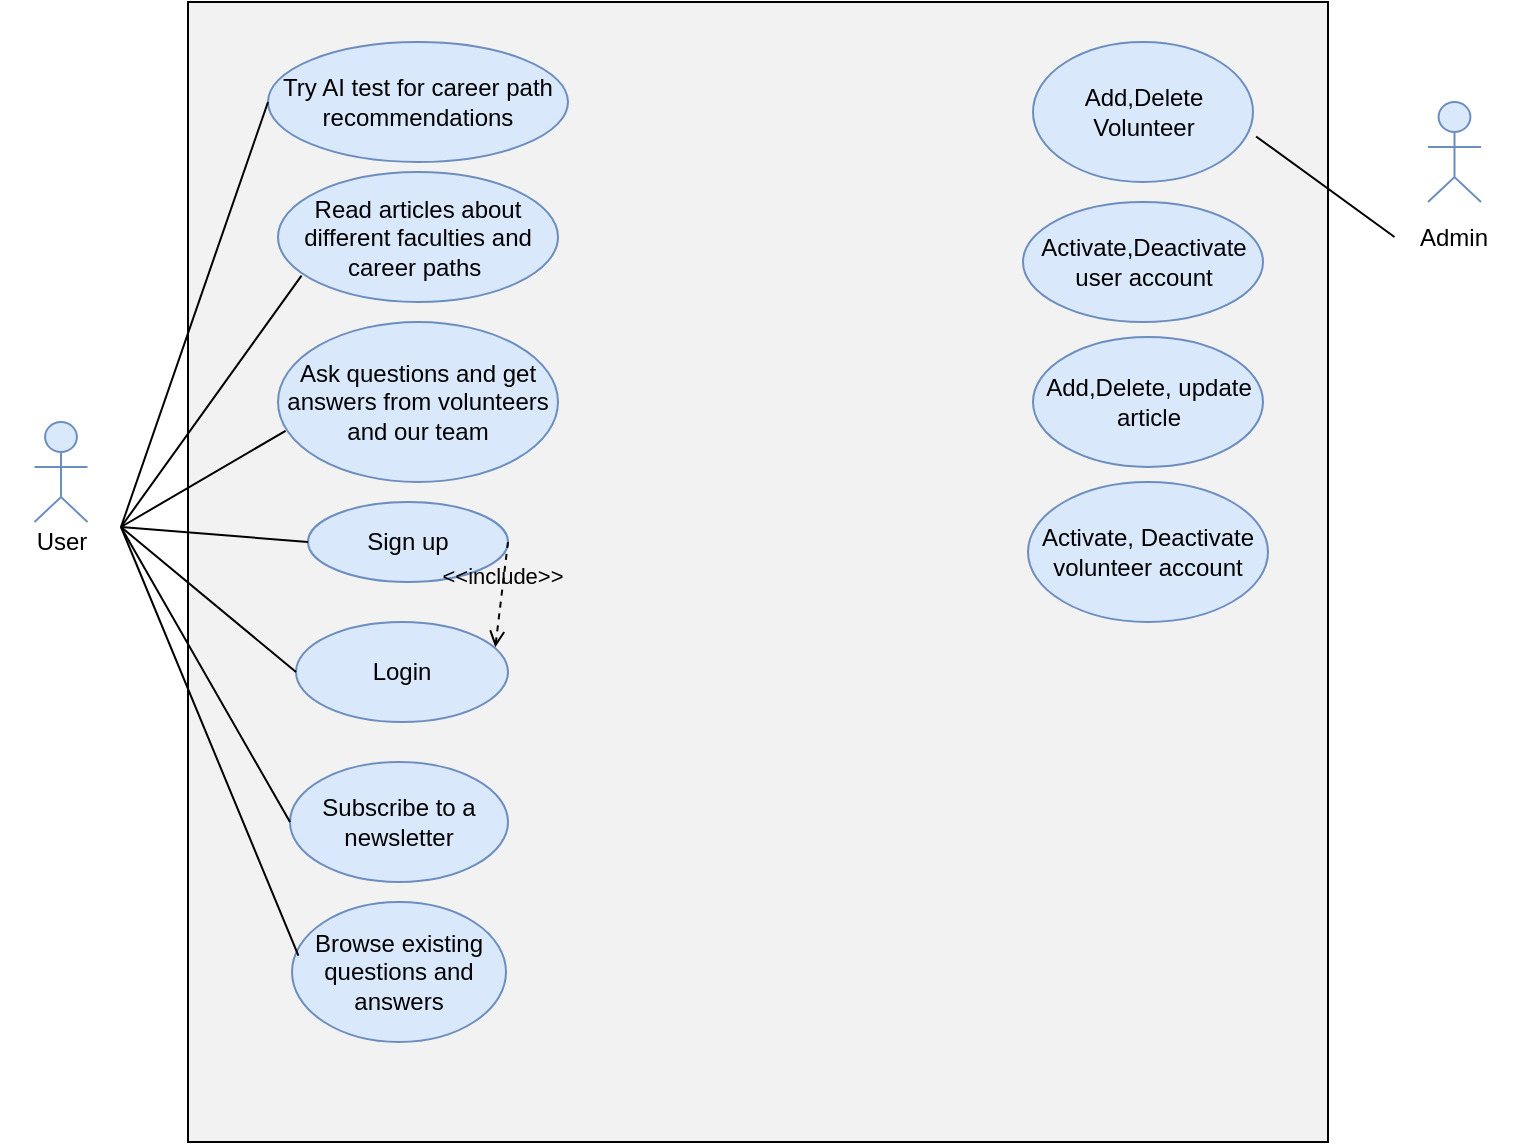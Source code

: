 <mxfile version="24.7.10">
  <diagram name="Page-1" id="U3QiTBUr5mV-H4sWZZAz">
    <mxGraphModel dx="1303" dy="709" grid="1" gridSize="10" guides="1" tooltips="1" connect="1" arrows="1" fold="1" page="1" pageScale="1" pageWidth="850" pageHeight="1100" math="0" shadow="0">
      <root>
        <mxCell id="0" />
        <mxCell id="1" parent="0" />
        <mxCell id="yYFKdarVrOwxy47BEsRJ-1" value="" style="whiteSpace=wrap;html=1;aspect=fixed;fillColor=#F2F2F2;" vertex="1" parent="1">
          <mxGeometry x="150" y="110" width="570" height="570" as="geometry" />
        </mxCell>
        <mxCell id="yYFKdarVrOwxy47BEsRJ-2" value="" style="html=1;outlineConnect=0;whiteSpace=wrap;fillColor=#dae8fc;verticalLabelPosition=bottom;verticalAlign=top;align=center;shape=mxgraph.archimate3.actor;strokeColor=#6c8ebf;" vertex="1" parent="1">
          <mxGeometry x="73.25" y="320" width="26.5" height="50" as="geometry" />
        </mxCell>
        <mxCell id="yYFKdarVrOwxy47BEsRJ-3" value="User" style="text;html=1;align=center;verticalAlign=middle;whiteSpace=wrap;rounded=0;" vertex="1" parent="1">
          <mxGeometry x="56.5" y="365" width="60" height="30" as="geometry" />
        </mxCell>
        <mxCell id="yYFKdarVrOwxy47BEsRJ-5" value="Try AI test for career path recommendations" style="ellipse;whiteSpace=wrap;html=1;fillColor=#dae8fc;strokeColor=#6c8ebf;" vertex="1" parent="1">
          <mxGeometry x="190" y="130" width="150" height="60" as="geometry" />
        </mxCell>
        <mxCell id="yYFKdarVrOwxy47BEsRJ-6" value="Read articles about different faculties and career paths&amp;nbsp;" style="ellipse;whiteSpace=wrap;html=1;fillColor=#dae8fc;strokeColor=#6c8ebf;" vertex="1" parent="1">
          <mxGeometry x="195" y="195" width="140" height="65" as="geometry" />
        </mxCell>
        <mxCell id="yYFKdarVrOwxy47BEsRJ-7" value="Ask questions and get answers from volunteers and our team" style="ellipse;whiteSpace=wrap;html=1;fillColor=#dae8fc;strokeColor=#6c8ebf;" vertex="1" parent="1">
          <mxGeometry x="195" y="270" width="140" height="80" as="geometry" />
        </mxCell>
        <mxCell id="yYFKdarVrOwxy47BEsRJ-8" value="Sign up" style="ellipse;whiteSpace=wrap;html=1;fillColor=#dae8fc;strokeColor=#6c8ebf;" vertex="1" parent="1">
          <mxGeometry x="210" y="360" width="100" height="40" as="geometry" />
        </mxCell>
        <mxCell id="yYFKdarVrOwxy47BEsRJ-9" value="Login" style="ellipse;whiteSpace=wrap;html=1;fillColor=#dae8fc;strokeColor=#6c8ebf;" vertex="1" parent="1">
          <mxGeometry x="204" y="420" width="106" height="50" as="geometry" />
        </mxCell>
        <mxCell id="yYFKdarVrOwxy47BEsRJ-12" value="&amp;lt;&amp;lt;include&amp;gt;&amp;gt;" style="html=1;verticalAlign=bottom;labelBackgroundColor=none;endArrow=open;endFill=0;dashed=1;rounded=0;exitX=1;exitY=0.5;exitDx=0;exitDy=0;entryX=0.94;entryY=0.253;entryDx=0;entryDy=0;entryPerimeter=0;" edge="1" parent="1" source="yYFKdarVrOwxy47BEsRJ-8" target="yYFKdarVrOwxy47BEsRJ-9">
          <mxGeometry width="160" relative="1" as="geometry">
            <mxPoint x="350" y="400" as="sourcePoint" />
            <mxPoint x="510" y="400" as="targetPoint" />
          </mxGeometry>
        </mxCell>
        <mxCell id="yYFKdarVrOwxy47BEsRJ-13" value="Subscribe to a newsletter" style="ellipse;whiteSpace=wrap;html=1;fillColor=#dae8fc;strokeColor=#6c8ebf;" vertex="1" parent="1">
          <mxGeometry x="201" y="490" width="109" height="60" as="geometry" />
        </mxCell>
        <mxCell id="yYFKdarVrOwxy47BEsRJ-14" value="Browse existing questions and answers" style="ellipse;whiteSpace=wrap;html=1;fillColor=#dae8fc;strokeColor=#6c8ebf;" vertex="1" parent="1">
          <mxGeometry x="202" y="560" width="107" height="70" as="geometry" />
        </mxCell>
        <mxCell id="yYFKdarVrOwxy47BEsRJ-15" value="" style="endArrow=none;html=1;rounded=0;entryX=0;entryY=0.5;entryDx=0;entryDy=0;exitX=1;exitY=0.25;exitDx=0;exitDy=0;" edge="1" parent="1" source="yYFKdarVrOwxy47BEsRJ-3" target="yYFKdarVrOwxy47BEsRJ-5">
          <mxGeometry width="50" height="50" relative="1" as="geometry">
            <mxPoint x="120" y="240" as="sourcePoint" />
            <mxPoint x="170" y="190" as="targetPoint" />
          </mxGeometry>
        </mxCell>
        <mxCell id="yYFKdarVrOwxy47BEsRJ-16" value="" style="endArrow=none;html=1;rounded=0;exitX=1;exitY=0.25;exitDx=0;exitDy=0;entryX=0.084;entryY=0.797;entryDx=0;entryDy=0;entryPerimeter=0;" edge="1" parent="1" source="yYFKdarVrOwxy47BEsRJ-3" target="yYFKdarVrOwxy47BEsRJ-6">
          <mxGeometry width="50" height="50" relative="1" as="geometry">
            <mxPoint x="160" y="300" as="sourcePoint" />
            <mxPoint x="210" y="250" as="targetPoint" />
          </mxGeometry>
        </mxCell>
        <mxCell id="yYFKdarVrOwxy47BEsRJ-17" value="" style="endArrow=none;html=1;rounded=0;exitX=1;exitY=0.25;exitDx=0;exitDy=0;entryX=0.027;entryY=0.68;entryDx=0;entryDy=0;entryPerimeter=0;" edge="1" parent="1" source="yYFKdarVrOwxy47BEsRJ-3" target="yYFKdarVrOwxy47BEsRJ-7">
          <mxGeometry width="50" height="50" relative="1" as="geometry">
            <mxPoint x="150" y="380" as="sourcePoint" />
            <mxPoint x="200" y="330" as="targetPoint" />
          </mxGeometry>
        </mxCell>
        <mxCell id="yYFKdarVrOwxy47BEsRJ-18" value="" style="endArrow=none;html=1;rounded=0;entryX=0;entryY=0.5;entryDx=0;entryDy=0;exitX=1;exitY=0.25;exitDx=0;exitDy=0;" edge="1" parent="1" source="yYFKdarVrOwxy47BEsRJ-3" target="yYFKdarVrOwxy47BEsRJ-8">
          <mxGeometry width="50" height="50" relative="1" as="geometry">
            <mxPoint x="150" y="430" as="sourcePoint" />
            <mxPoint x="200" y="380" as="targetPoint" />
          </mxGeometry>
        </mxCell>
        <mxCell id="yYFKdarVrOwxy47BEsRJ-19" value="" style="endArrow=none;html=1;rounded=0;entryX=0;entryY=0.5;entryDx=0;entryDy=0;exitX=1;exitY=0.25;exitDx=0;exitDy=0;" edge="1" parent="1" source="yYFKdarVrOwxy47BEsRJ-3" target="yYFKdarVrOwxy47BEsRJ-9">
          <mxGeometry width="50" height="50" relative="1" as="geometry">
            <mxPoint x="120" y="370" as="sourcePoint" />
            <mxPoint x="170" y="420" as="targetPoint" />
          </mxGeometry>
        </mxCell>
        <mxCell id="yYFKdarVrOwxy47BEsRJ-20" value="" style="endArrow=none;html=1;rounded=0;entryX=0;entryY=0.5;entryDx=0;entryDy=0;exitX=1;exitY=0.25;exitDx=0;exitDy=0;" edge="1" parent="1" source="yYFKdarVrOwxy47BEsRJ-3" target="yYFKdarVrOwxy47BEsRJ-13">
          <mxGeometry width="50" height="50" relative="1" as="geometry">
            <mxPoint x="120" y="370" as="sourcePoint" />
            <mxPoint x="180" y="500" as="targetPoint" />
          </mxGeometry>
        </mxCell>
        <mxCell id="yYFKdarVrOwxy47BEsRJ-21" value="" style="endArrow=none;html=1;rounded=0;entryX=0.03;entryY=0.383;entryDx=0;entryDy=0;entryPerimeter=0;exitX=1;exitY=0.25;exitDx=0;exitDy=0;" edge="1" parent="1" source="yYFKdarVrOwxy47BEsRJ-3" target="yYFKdarVrOwxy47BEsRJ-14">
          <mxGeometry width="50" height="50" relative="1" as="geometry">
            <mxPoint x="120" y="370" as="sourcePoint" />
            <mxPoint x="160" y="550" as="targetPoint" />
          </mxGeometry>
        </mxCell>
        <mxCell id="yYFKdarVrOwxy47BEsRJ-22" value="" style="html=1;outlineConnect=0;whiteSpace=wrap;fillColor=#dae8fc;verticalLabelPosition=bottom;verticalAlign=top;align=center;shape=mxgraph.archimate3.actor;strokeColor=#6c8ebf;" vertex="1" parent="1">
          <mxGeometry x="770" y="160" width="26.5" height="50" as="geometry" />
        </mxCell>
        <mxCell id="yYFKdarVrOwxy47BEsRJ-23" value="Admin" style="text;html=1;align=center;verticalAlign=middle;whiteSpace=wrap;rounded=0;" vertex="1" parent="1">
          <mxGeometry x="753.25" y="212.5" width="60" height="30" as="geometry" />
        </mxCell>
        <mxCell id="yYFKdarVrOwxy47BEsRJ-24" value="Add,Delete Volunteer" style="ellipse;whiteSpace=wrap;html=1;fillColor=#dae8fc;strokeColor=#6c8ebf;" vertex="1" parent="1">
          <mxGeometry x="572.5" y="130" width="110" height="70" as="geometry" />
        </mxCell>
        <mxCell id="yYFKdarVrOwxy47BEsRJ-25" value="Activate,Deactivate user account" style="ellipse;whiteSpace=wrap;html=1;fillColor=#dae8fc;strokeColor=#6c8ebf;" vertex="1" parent="1">
          <mxGeometry x="567.5" y="210" width="120" height="60" as="geometry" />
        </mxCell>
        <mxCell id="yYFKdarVrOwxy47BEsRJ-26" value="Add,Delete, update article" style="ellipse;whiteSpace=wrap;html=1;fillColor=#dae8fc;strokeColor=#6c8ebf;" vertex="1" parent="1">
          <mxGeometry x="572.5" y="277.5" width="115" height="65" as="geometry" />
        </mxCell>
        <mxCell id="yYFKdarVrOwxy47BEsRJ-27" value="Activate, Deactivate volunteer account" style="ellipse;whiteSpace=wrap;html=1;fillColor=#dae8fc;strokeColor=#6c8ebf;" vertex="1" parent="1">
          <mxGeometry x="570" y="350" width="120" height="70" as="geometry" />
        </mxCell>
        <mxCell id="yYFKdarVrOwxy47BEsRJ-29" value="" style="endArrow=none;html=1;rounded=0;entryX=0;entryY=0.5;entryDx=0;entryDy=0;exitX=1.014;exitY=0.675;exitDx=0;exitDy=0;exitPerimeter=0;" edge="1" parent="1" source="yYFKdarVrOwxy47BEsRJ-24" target="yYFKdarVrOwxy47BEsRJ-23">
          <mxGeometry width="50" height="50" relative="1" as="geometry">
            <mxPoint x="690" y="260" as="sourcePoint" />
            <mxPoint x="740" y="210" as="targetPoint" />
          </mxGeometry>
        </mxCell>
      </root>
    </mxGraphModel>
  </diagram>
</mxfile>
